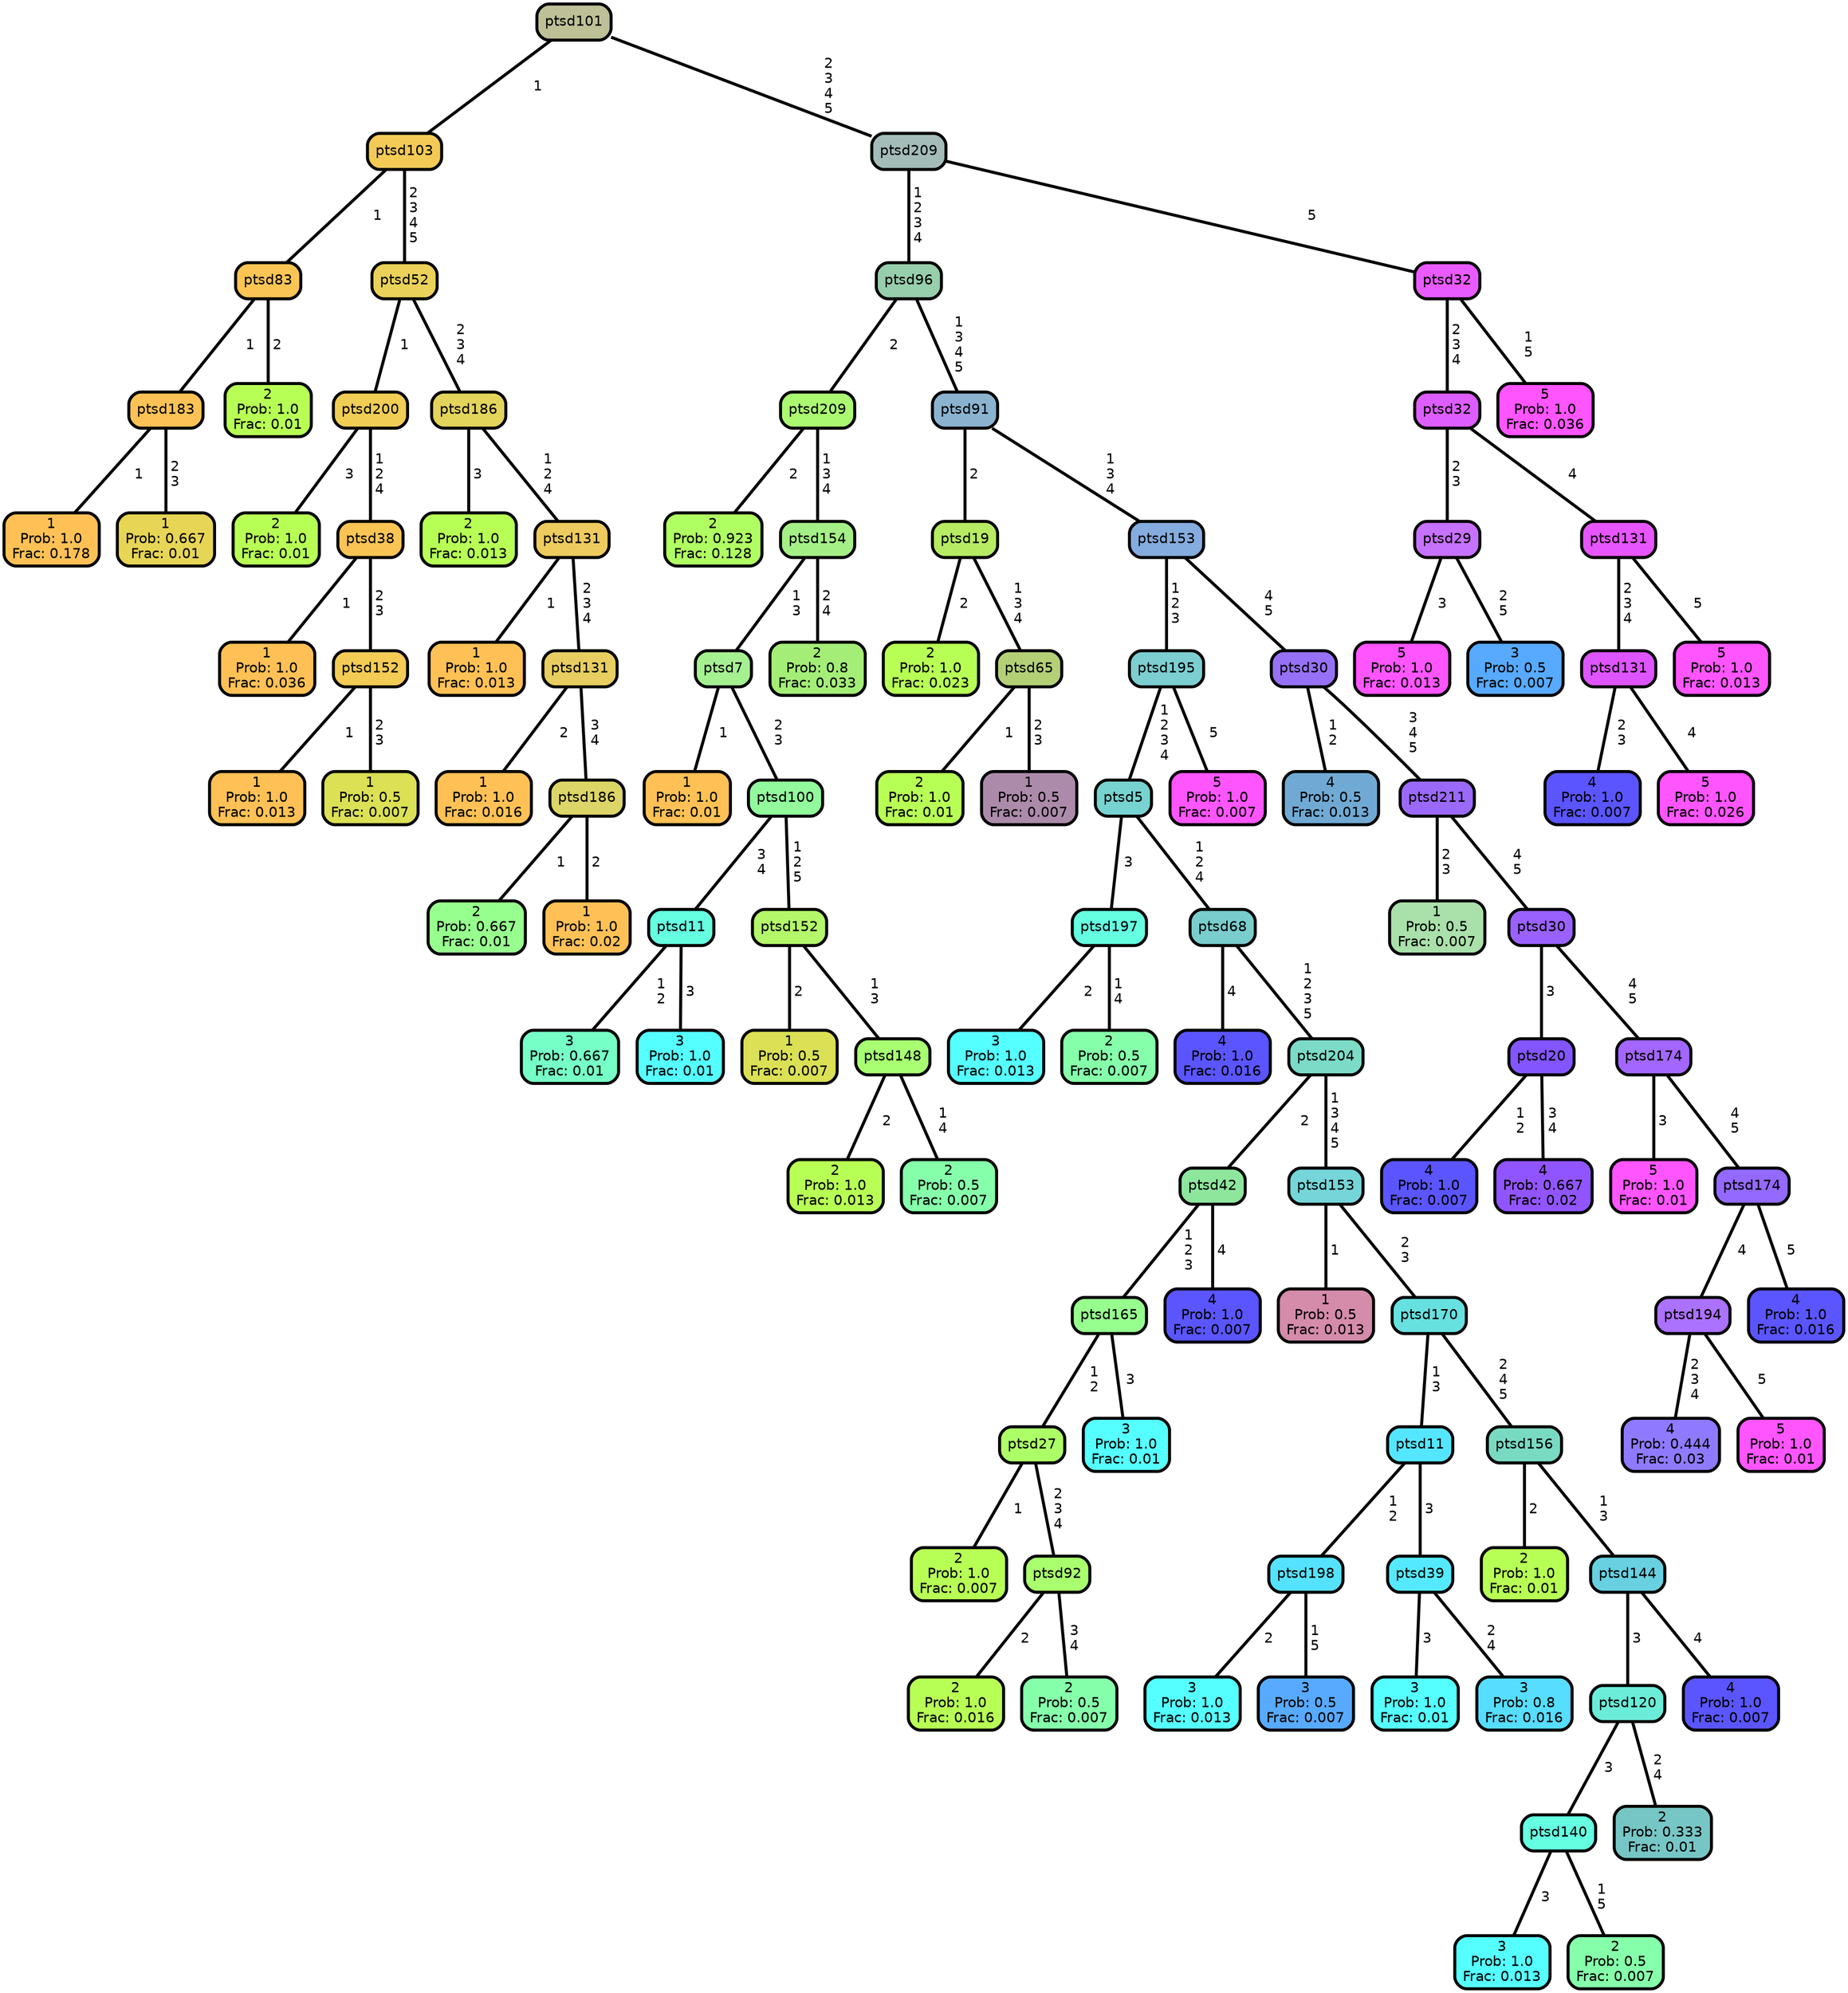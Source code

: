 graph Tree {
node [shape=box, style="filled, rounded",color="black",penwidth="3",fontcolor="black",                 fontname=helvetica] ;
graph [ranksep="0 equally", splines=straight,                 bgcolor=transparent, dpi=200] ;
edge [fontname=helvetica, color=black] ;
0 [label="1
Prob: 1.0
Frac: 0.178", fillcolor="#ffc155"] ;
1 [label="ptsd183", fillcolor="#fdc255"] ;
2 [label="1
Prob: 0.667
Frac: 0.01", fillcolor="#e7d555"] ;
3 [label="ptsd83", fillcolor="#fac555"] ;
4 [label="2
Prob: 1.0
Frac: 0.01", fillcolor="#b8ff55"] ;
5 [label="ptsd103", fillcolor="#f3ca56"] ;
6 [label="2
Prob: 1.0
Frac: 0.01", fillcolor="#b8ff55"] ;
7 [label="ptsd200", fillcolor="#f0cd55"] ;
8 [label="1
Prob: 1.0
Frac: 0.036", fillcolor="#ffc155"] ;
9 [label="ptsd38", fillcolor="#fac455"] ;
10 [label="1
Prob: 1.0
Frac: 0.013", fillcolor="#ffc155"] ;
11 [label="ptsd152", fillcolor="#f3cb55"] ;
12 [label="1
Prob: 0.5
Frac: 0.007", fillcolor="#dbe055"] ;
13 [label="ptsd52", fillcolor="#ead159"] ;
14 [label="2
Prob: 1.0
Frac: 0.013", fillcolor="#b8ff55"] ;
15 [label="ptsd186", fillcolor="#e3d45c"] ;
16 [label="1
Prob: 1.0
Frac: 0.013", fillcolor="#ffc155"] ;
17 [label="ptsd131", fillcolor="#edcb5e"] ;
18 [label="1
Prob: 1.0
Frac: 0.016", fillcolor="#ffc155"] ;
19 [label="ptsd131", fillcolor="#e8ce61"] ;
20 [label="2
Prob: 0.667
Frac: 0.01", fillcolor="#97ff8d"] ;
21 [label="ptsd186", fillcolor="#dcd567"] ;
22 [label="1
Prob: 1.0
Frac: 0.02", fillcolor="#ffc155"] ;
23 [label="ptsd101", fillcolor="#bec197"] ;
24 [label="2
Prob: 0.923
Frac: 0.128", fillcolor="#b0ff62"] ;
25 [label="ptsd209", fillcolor="#abf871"] ;
26 [label="1
Prob: 1.0
Frac: 0.01", fillcolor="#ffc155"] ;
27 [label="ptsd7", fillcolor="#a5f091"] ;
28 [label="3
Prob: 0.667
Frac: 0.01", fillcolor="#76ffc6"] ;
29 [label="ptsd11", fillcolor="#65ffe2"] ;
30 [label="3
Prob: 1.0
Frac: 0.01", fillcolor="#55ffff"] ;
31 [label="ptsd100", fillcolor="#92fa9d"] ;
32 [label="1
Prob: 0.5
Frac: 0.007", fillcolor="#dbe055"] ;
33 [label="ptsd152", fillcolor="#b4f76a"] ;
34 [label="2
Prob: 1.0
Frac: 0.013", fillcolor="#b8ff55"] ;
35 [label="ptsd148", fillcolor="#a7ff71"] ;
36 [label="2
Prob: 0.5
Frac: 0.007", fillcolor="#86ffaa"] ;
37 [label="ptsd154", fillcolor="#a5ef87"] ;
38 [label="2
Prob: 0.8
Frac: 0.033", fillcolor="#a4ee77"] ;
39 [label="ptsd96", fillcolor="#97ceab"] ;
40 [label="2
Prob: 1.0
Frac: 0.023", fillcolor="#b8ff55"] ;
41 [label="ptsd19", fillcolor="#b6eb63"] ;
42 [label="2
Prob: 1.0
Frac: 0.01", fillcolor="#b8ff55"] ;
43 [label="ptsd65", fillcolor="#b3d077"] ;
44 [label="1
Prob: 0.5
Frac: 0.007", fillcolor="#ac8baa"] ;
45 [label="ptsd91", fillcolor="#8bb3d0"] ;
46 [label="3
Prob: 1.0
Frac: 0.013", fillcolor="#55ffff"] ;
47 [label="ptsd197", fillcolor="#65ffe2"] ;
48 [label="2
Prob: 0.5
Frac: 0.007", fillcolor="#86ffaa"] ;
49 [label="ptsd5", fillcolor="#77d3cf"] ;
50 [label="4
Prob: 1.0
Frac: 0.016", fillcolor="#5a55ff"] ;
51 [label="ptsd68", fillcolor="#79cdcd"] ;
52 [label="2
Prob: 1.0
Frac: 0.007", fillcolor="#b8ff55"] ;
53 [label="ptsd27", fillcolor="#adff67"] ;
54 [label="2
Prob: 1.0
Frac: 0.016", fillcolor="#b8ff55"] ;
55 [label="ptsd92", fillcolor="#a9ff6d"] ;
56 [label="2
Prob: 0.5
Frac: 0.007", fillcolor="#86ffaa"] ;
57 [label="ptsd165", fillcolor="#97ff8d"] ;
58 [label="3
Prob: 1.0
Frac: 0.01", fillcolor="#55ffff"] ;
59 [label="ptsd42", fillcolor="#8ee69d"] ;
60 [label="4
Prob: 1.0
Frac: 0.007", fillcolor="#5a55ff"] ;
61 [label="ptsd204", fillcolor="#7cdbc7"] ;
62 [label="1
Prob: 0.5
Frac: 0.013", fillcolor="#d58baa"] ;
63 [label="ptsd153", fillcolor="#75d5d9"] ;
64 [label="3
Prob: 1.0
Frac: 0.013", fillcolor="#55ffff"] ;
65 [label="ptsd198", fillcolor="#55e2ff"] ;
66 [label="3
Prob: 0.5
Frac: 0.007", fillcolor="#57aaff"] ;
67 [label="ptsd11", fillcolor="#55e6ff"] ;
68 [label="3
Prob: 1.0
Frac: 0.01", fillcolor="#55ffff"] ;
69 [label="ptsd39", fillcolor="#55e9ff"] ;
70 [label="3
Prob: 0.8
Frac: 0.016", fillcolor="#56ddff"] ;
71 [label="ptsd170", fillcolor="#67e0e0"] ;
72 [label="2
Prob: 1.0
Frac: 0.01", fillcolor="#b8ff55"] ;
73 [label="ptsd156", fillcolor="#79dac2"] ;
74 [label="3
Prob: 1.0
Frac: 0.013", fillcolor="#55ffff"] ;
75 [label="ptsd140", fillcolor="#65ffe2"] ;
76 [label="2
Prob: 0.5
Frac: 0.007", fillcolor="#86ffaa"] ;
77 [label="ptsd120", fillcolor="#6becd9"] ;
78 [label="2
Prob: 0.333
Frac: 0.01", fillcolor="#77c6c6"] ;
79 [label="ptsd144", fillcolor="#68d0e0"] ;
80 [label="4
Prob: 1.0
Frac: 0.007", fillcolor="#5a55ff"] ;
81 [label="ptsd195", fillcolor="#7cced0"] ;
82 [label="5
Prob: 1.0
Frac: 0.007", fillcolor="#ff55ff"] ;
83 [label="ptsd153", fillcolor="#85acde"] ;
84 [label="4
Prob: 0.5
Frac: 0.013", fillcolor="#70aad4"] ;
85 [label="ptsd30", fillcolor="#9671f5"] ;
86 [label="1
Prob: 0.5
Frac: 0.007", fillcolor="#aae0aa"] ;
87 [label="ptsd211", fillcolor="#9b69f9"] ;
88 [label="4
Prob: 1.0
Frac: 0.007", fillcolor="#5a55ff"] ;
89 [label="ptsd20", fillcolor="#8355ff"] ;
90 [label="4
Prob: 0.667
Frac: 0.02", fillcolor="#9155ff"] ;
91 [label="ptsd30", fillcolor="#9a61ff"] ;
92 [label="5
Prob: 1.0
Frac: 0.01", fillcolor="#ff55ff"] ;
93 [label="ptsd174", fillcolor="#a366ff"] ;
94 [label="4
Prob: 0.444
Frac: 0.03", fillcolor="#8f7aff"] ;
95 [label="ptsd194", fillcolor="#ab71ff"] ;
96 [label="5
Prob: 1.0
Frac: 0.01", fillcolor="#ff55ff"] ;
97 [label="ptsd174", fillcolor="#9369ff"] ;
98 [label="4
Prob: 1.0
Frac: 0.016", fillcolor="#5a55ff"] ;
99 [label="ptsd209", fillcolor="#a4bcb8"] ;
100 [label="5
Prob: 1.0
Frac: 0.013", fillcolor="#ff55ff"] ;
101 [label="ptsd29", fillcolor="#c771ff"] ;
102 [label="3
Prob: 0.5
Frac: 0.007", fillcolor="#57aaff"] ;
103 [label="ptsd32", fillcolor="#dd5dff"] ;
104 [label="4
Prob: 1.0
Frac: 0.007", fillcolor="#5a55ff"] ;
105 [label="ptsd131", fillcolor="#de55ff"] ;
106 [label="5
Prob: 1.0
Frac: 0.026", fillcolor="#ff55ff"] ;
107 [label="ptsd131", fillcolor="#e755ff"] ;
108 [label="5
Prob: 1.0
Frac: 0.013", fillcolor="#ff55ff"] ;
109 [label="ptsd32", fillcolor="#e95aff"] ;
110 [label="5
Prob: 1.0
Frac: 0.036", fillcolor="#ff55ff"] ;
1 -- 0 [label=" 1",penwidth=3] ;
1 -- 2 [label=" 2\n 3",penwidth=3] ;
3 -- 1 [label=" 1",penwidth=3] ;
3 -- 4 [label=" 2",penwidth=3] ;
5 -- 3 [label=" 1",penwidth=3] ;
5 -- 13 [label=" 2\n 3\n 4\n 5",penwidth=3] ;
7 -- 6 [label=" 3",penwidth=3] ;
7 -- 9 [label=" 1\n 2\n 4",penwidth=3] ;
9 -- 8 [label=" 1",penwidth=3] ;
9 -- 11 [label=" 2\n 3",penwidth=3] ;
11 -- 10 [label=" 1",penwidth=3] ;
11 -- 12 [label=" 2\n 3",penwidth=3] ;
13 -- 7 [label=" 1",penwidth=3] ;
13 -- 15 [label=" 2\n 3\n 4",penwidth=3] ;
15 -- 14 [label=" 3",penwidth=3] ;
15 -- 17 [label=" 1\n 2\n 4",penwidth=3] ;
17 -- 16 [label=" 1",penwidth=3] ;
17 -- 19 [label=" 2\n 3\n 4",penwidth=3] ;
19 -- 18 [label=" 2",penwidth=3] ;
19 -- 21 [label=" 3\n 4",penwidth=3] ;
21 -- 20 [label=" 1",penwidth=3] ;
21 -- 22 [label=" 2",penwidth=3] ;
23 -- 5 [label=" 1",penwidth=3] ;
23 -- 99 [label=" 2\n 3\n 4\n 5",penwidth=3] ;
25 -- 24 [label=" 2",penwidth=3] ;
25 -- 37 [label=" 1\n 3\n 4",penwidth=3] ;
27 -- 26 [label=" 1",penwidth=3] ;
27 -- 31 [label=" 2\n 3",penwidth=3] ;
29 -- 28 [label=" 1\n 2",penwidth=3] ;
29 -- 30 [label=" 3",penwidth=3] ;
31 -- 29 [label=" 3\n 4",penwidth=3] ;
31 -- 33 [label=" 1\n 2\n 5",penwidth=3] ;
33 -- 32 [label=" 2",penwidth=3] ;
33 -- 35 [label=" 1\n 3",penwidth=3] ;
35 -- 34 [label=" 2",penwidth=3] ;
35 -- 36 [label=" 1\n 4",penwidth=3] ;
37 -- 27 [label=" 1\n 3",penwidth=3] ;
37 -- 38 [label=" 2\n 4",penwidth=3] ;
39 -- 25 [label=" 2",penwidth=3] ;
39 -- 45 [label=" 1\n 3\n 4\n 5",penwidth=3] ;
41 -- 40 [label=" 2",penwidth=3] ;
41 -- 43 [label=" 1\n 3\n 4",penwidth=3] ;
43 -- 42 [label=" 1",penwidth=3] ;
43 -- 44 [label=" 2\n 3",penwidth=3] ;
45 -- 41 [label=" 2",penwidth=3] ;
45 -- 83 [label=" 1\n 3\n 4",penwidth=3] ;
47 -- 46 [label=" 2",penwidth=3] ;
47 -- 48 [label=" 1\n 4",penwidth=3] ;
49 -- 47 [label=" 3",penwidth=3] ;
49 -- 51 [label=" 1\n 2\n 4",penwidth=3] ;
51 -- 50 [label=" 4",penwidth=3] ;
51 -- 61 [label=" 1\n 2\n 3\n 5",penwidth=3] ;
53 -- 52 [label=" 1",penwidth=3] ;
53 -- 55 [label=" 2\n 3\n 4",penwidth=3] ;
55 -- 54 [label=" 2",penwidth=3] ;
55 -- 56 [label=" 3\n 4",penwidth=3] ;
57 -- 53 [label=" 1\n 2",penwidth=3] ;
57 -- 58 [label=" 3",penwidth=3] ;
59 -- 57 [label=" 1\n 2\n 3",penwidth=3] ;
59 -- 60 [label=" 4",penwidth=3] ;
61 -- 59 [label=" 2",penwidth=3] ;
61 -- 63 [label=" 1\n 3\n 4\n 5",penwidth=3] ;
63 -- 62 [label=" 1",penwidth=3] ;
63 -- 71 [label=" 2\n 3",penwidth=3] ;
65 -- 64 [label=" 2",penwidth=3] ;
65 -- 66 [label=" 1\n 5",penwidth=3] ;
67 -- 65 [label=" 1\n 2",penwidth=3] ;
67 -- 69 [label=" 3",penwidth=3] ;
69 -- 68 [label=" 3",penwidth=3] ;
69 -- 70 [label=" 2\n 4",penwidth=3] ;
71 -- 67 [label=" 1\n 3",penwidth=3] ;
71 -- 73 [label=" 2\n 4\n 5",penwidth=3] ;
73 -- 72 [label=" 2",penwidth=3] ;
73 -- 79 [label=" 1\n 3",penwidth=3] ;
75 -- 74 [label=" 3",penwidth=3] ;
75 -- 76 [label=" 1\n 5",penwidth=3] ;
77 -- 75 [label=" 3",penwidth=3] ;
77 -- 78 [label=" 2\n 4",penwidth=3] ;
79 -- 77 [label=" 3",penwidth=3] ;
79 -- 80 [label=" 4",penwidth=3] ;
81 -- 49 [label=" 1\n 2\n 3\n 4",penwidth=3] ;
81 -- 82 [label=" 5",penwidth=3] ;
83 -- 81 [label=" 1\n 2\n 3",penwidth=3] ;
83 -- 85 [label=" 4\n 5",penwidth=3] ;
85 -- 84 [label=" 1\n 2",penwidth=3] ;
85 -- 87 [label=" 3\n 4\n 5",penwidth=3] ;
87 -- 86 [label=" 2\n 3",penwidth=3] ;
87 -- 91 [label=" 4\n 5",penwidth=3] ;
89 -- 88 [label=" 1\n 2",penwidth=3] ;
89 -- 90 [label=" 3\n 4",penwidth=3] ;
91 -- 89 [label=" 3",penwidth=3] ;
91 -- 93 [label=" 4\n 5",penwidth=3] ;
93 -- 92 [label=" 3",penwidth=3] ;
93 -- 97 [label=" 4\n 5",penwidth=3] ;
95 -- 94 [label=" 2\n 3\n 4",penwidth=3] ;
95 -- 96 [label=" 5",penwidth=3] ;
97 -- 95 [label=" 4",penwidth=3] ;
97 -- 98 [label=" 5",penwidth=3] ;
99 -- 39 [label=" 1\n 2\n 3\n 4",penwidth=3] ;
99 -- 109 [label=" 5",penwidth=3] ;
101 -- 100 [label=" 3",penwidth=3] ;
101 -- 102 [label=" 2\n 5",penwidth=3] ;
103 -- 101 [label=" 2\n 3",penwidth=3] ;
103 -- 107 [label=" 4",penwidth=3] ;
105 -- 104 [label=" 2\n 3",penwidth=3] ;
105 -- 106 [label=" 4",penwidth=3] ;
107 -- 105 [label=" 2\n 3\n 4",penwidth=3] ;
107 -- 108 [label=" 5",penwidth=3] ;
109 -- 103 [label=" 2\n 3\n 4",penwidth=3] ;
109 -- 110 [label=" 1\n 5",penwidth=3] ;
{rank = same;}}